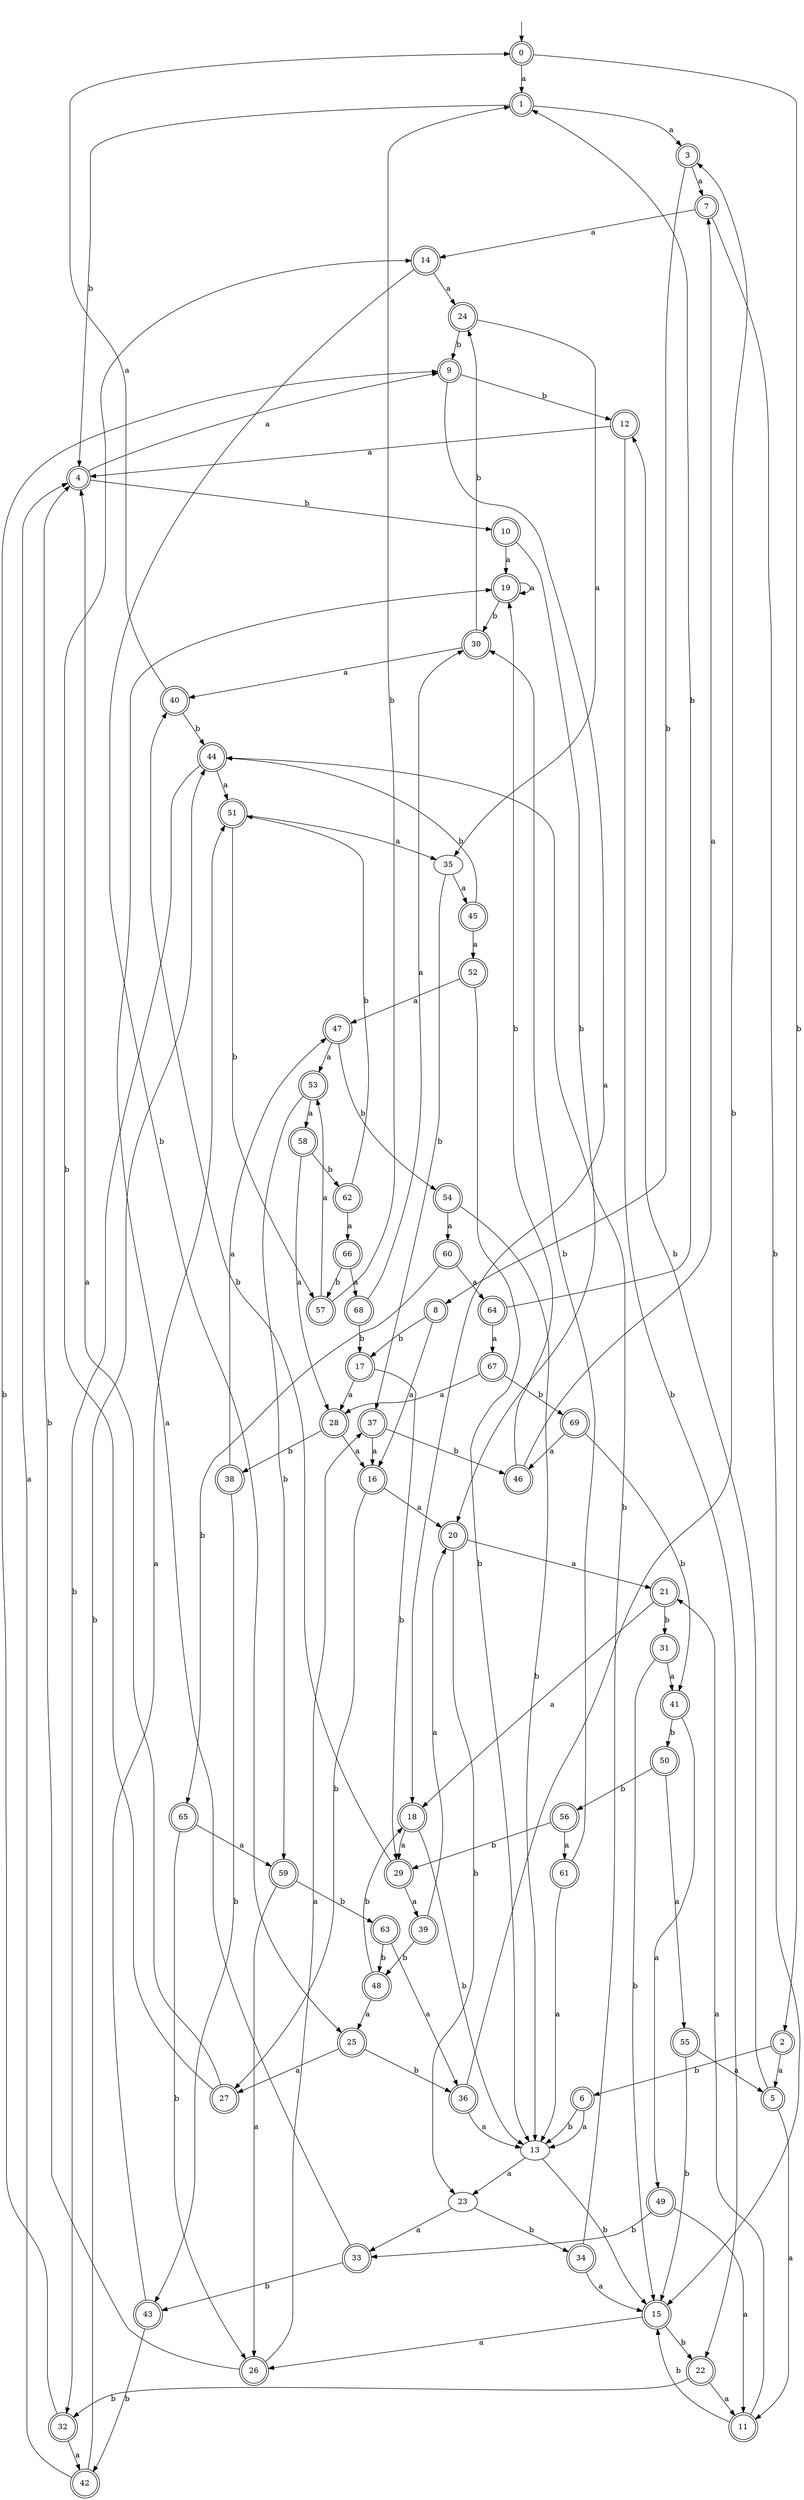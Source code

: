 digraph RandomDFA {
  __start0 [label="", shape=none];
  __start0 -> 0 [label=""];
  0 [shape=circle] [shape=doublecircle]
  0 -> 1 [label="a"]
  0 -> 2 [label="b"]
  1 [shape=doublecircle]
  1 -> 3 [label="a"]
  1 -> 4 [label="b"]
  2 [shape=doublecircle]
  2 -> 5 [label="a"]
  2 -> 6 [label="b"]
  3 [shape=doublecircle]
  3 -> 7 [label="a"]
  3 -> 8 [label="b"]
  4 [shape=doublecircle]
  4 -> 9 [label="a"]
  4 -> 10 [label="b"]
  5 [shape=doublecircle]
  5 -> 11 [label="a"]
  5 -> 12 [label="b"]
  6 [shape=doublecircle]
  6 -> 13 [label="a"]
  6 -> 13 [label="b"]
  7 [shape=doublecircle]
  7 -> 14 [label="a"]
  7 -> 15 [label="b"]
  8 [shape=doublecircle]
  8 -> 16 [label="a"]
  8 -> 17 [label="b"]
  9 [shape=doublecircle]
  9 -> 18 [label="a"]
  9 -> 12 [label="b"]
  10 [shape=doublecircle]
  10 -> 19 [label="a"]
  10 -> 20 [label="b"]
  11 [shape=doublecircle]
  11 -> 21 [label="a"]
  11 -> 15 [label="b"]
  12 [shape=doublecircle]
  12 -> 4 [label="a"]
  12 -> 22 [label="b"]
  13
  13 -> 23 [label="a"]
  13 -> 15 [label="b"]
  14 [shape=doublecircle]
  14 -> 24 [label="a"]
  14 -> 25 [label="b"]
  15 [shape=doublecircle]
  15 -> 26 [label="a"]
  15 -> 22 [label="b"]
  16 [shape=doublecircle]
  16 -> 20 [label="a"]
  16 -> 27 [label="b"]
  17 [shape=doublecircle]
  17 -> 28 [label="a"]
  17 -> 29 [label="b"]
  18 [shape=doublecircle]
  18 -> 29 [label="a"]
  18 -> 13 [label="b"]
  19 [shape=doublecircle]
  19 -> 19 [label="a"]
  19 -> 30 [label="b"]
  20 [shape=doublecircle]
  20 -> 21 [label="a"]
  20 -> 23 [label="b"]
  21 [shape=doublecircle]
  21 -> 18 [label="a"]
  21 -> 31 [label="b"]
  22 [shape=doublecircle]
  22 -> 11 [label="a"]
  22 -> 32 [label="b"]
  23
  23 -> 33 [label="a"]
  23 -> 34 [label="b"]
  24 [shape=doublecircle]
  24 -> 35 [label="a"]
  24 -> 9 [label="b"]
  25 [shape=doublecircle]
  25 -> 27 [label="a"]
  25 -> 36 [label="b"]
  26 [shape=doublecircle]
  26 -> 37 [label="a"]
  26 -> 4 [label="b"]
  27 [shape=doublecircle]
  27 -> 4 [label="a"]
  27 -> 14 [label="b"]
  28 [shape=doublecircle]
  28 -> 16 [label="a"]
  28 -> 38 [label="b"]
  29 [shape=doublecircle]
  29 -> 39 [label="a"]
  29 -> 40 [label="b"]
  30 [shape=doublecircle]
  30 -> 40 [label="a"]
  30 -> 24 [label="b"]
  31 [shape=doublecircle]
  31 -> 41 [label="a"]
  31 -> 15 [label="b"]
  32 [shape=doublecircle]
  32 -> 42 [label="a"]
  32 -> 9 [label="b"]
  33 [shape=doublecircle]
  33 -> 19 [label="a"]
  33 -> 43 [label="b"]
  34 [shape=doublecircle]
  34 -> 15 [label="a"]
  34 -> 44 [label="b"]
  35
  35 -> 45 [label="a"]
  35 -> 37 [label="b"]
  36 [shape=doublecircle]
  36 -> 13 [label="a"]
  36 -> 3 [label="b"]
  37 [shape=doublecircle]
  37 -> 16 [label="a"]
  37 -> 46 [label="b"]
  38 [shape=doublecircle]
  38 -> 47 [label="a"]
  38 -> 43 [label="b"]
  39 [shape=doublecircle]
  39 -> 20 [label="a"]
  39 -> 48 [label="b"]
  40 [shape=doublecircle]
  40 -> 0 [label="a"]
  40 -> 44 [label="b"]
  41 [shape=doublecircle]
  41 -> 49 [label="a"]
  41 -> 50 [label="b"]
  42 [shape=doublecircle]
  42 -> 4 [label="a"]
  42 -> 44 [label="b"]
  43 [shape=doublecircle]
  43 -> 51 [label="a"]
  43 -> 42 [label="b"]
  44 [shape=doublecircle]
  44 -> 51 [label="a"]
  44 -> 32 [label="b"]
  45 [shape=doublecircle]
  45 -> 52 [label="a"]
  45 -> 44 [label="b"]
  46 [shape=doublecircle]
  46 -> 7 [label="a"]
  46 -> 19 [label="b"]
  47 [shape=doublecircle]
  47 -> 53 [label="a"]
  47 -> 54 [label="b"]
  48 [shape=doublecircle]
  48 -> 25 [label="a"]
  48 -> 18 [label="b"]
  49 [shape=doublecircle]
  49 -> 11 [label="a"]
  49 -> 33 [label="b"]
  50 [shape=doublecircle]
  50 -> 55 [label="a"]
  50 -> 56 [label="b"]
  51 [shape=doublecircle]
  51 -> 35 [label="a"]
  51 -> 57 [label="b"]
  52 [shape=doublecircle]
  52 -> 47 [label="a"]
  52 -> 13 [label="b"]
  53 [shape=doublecircle]
  53 -> 58 [label="a"]
  53 -> 59 [label="b"]
  54 [shape=doublecircle]
  54 -> 60 [label="a"]
  54 -> 13 [label="b"]
  55 [shape=doublecircle]
  55 -> 5 [label="a"]
  55 -> 15 [label="b"]
  56 [shape=doublecircle]
  56 -> 61 [label="a"]
  56 -> 29 [label="b"]
  57 [shape=doublecircle]
  57 -> 53 [label="a"]
  57 -> 1 [label="b"]
  58 [shape=doublecircle]
  58 -> 28 [label="a"]
  58 -> 62 [label="b"]
  59 [shape=doublecircle]
  59 -> 26 [label="a"]
  59 -> 63 [label="b"]
  60 [shape=doublecircle]
  60 -> 64 [label="a"]
  60 -> 65 [label="b"]
  61 [shape=doublecircle]
  61 -> 13 [label="a"]
  61 -> 30 [label="b"]
  62 [shape=doublecircle]
  62 -> 66 [label="a"]
  62 -> 51 [label="b"]
  63 [shape=doublecircle]
  63 -> 36 [label="a"]
  63 -> 48 [label="b"]
  64 [shape=doublecircle]
  64 -> 67 [label="a"]
  64 -> 1 [label="b"]
  65 [shape=doublecircle]
  65 -> 59 [label="a"]
  65 -> 26 [label="b"]
  66 [shape=doublecircle]
  66 -> 68 [label="a"]
  66 -> 57 [label="b"]
  67 [shape=doublecircle]
  67 -> 28 [label="a"]
  67 -> 69 [label="b"]
  68 [shape=doublecircle]
  68 -> 30 [label="a"]
  68 -> 17 [label="b"]
  69 [shape=doublecircle]
  69 -> 46 [label="a"]
  69 -> 41 [label="b"]
}
